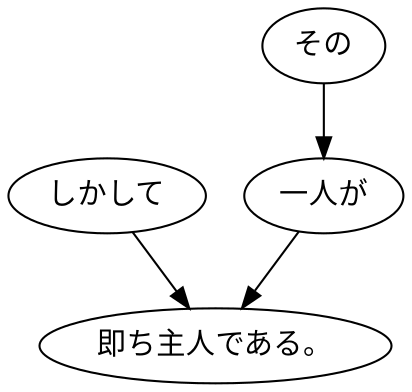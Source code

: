 digraph graph5560 {
	node0 [label="しかして"];
	node1 [label="その"];
	node2 [label="一人が"];
	node3 [label="即ち主人である。"];
	node0 -> node3;
	node1 -> node2;
	node2 -> node3;
}
